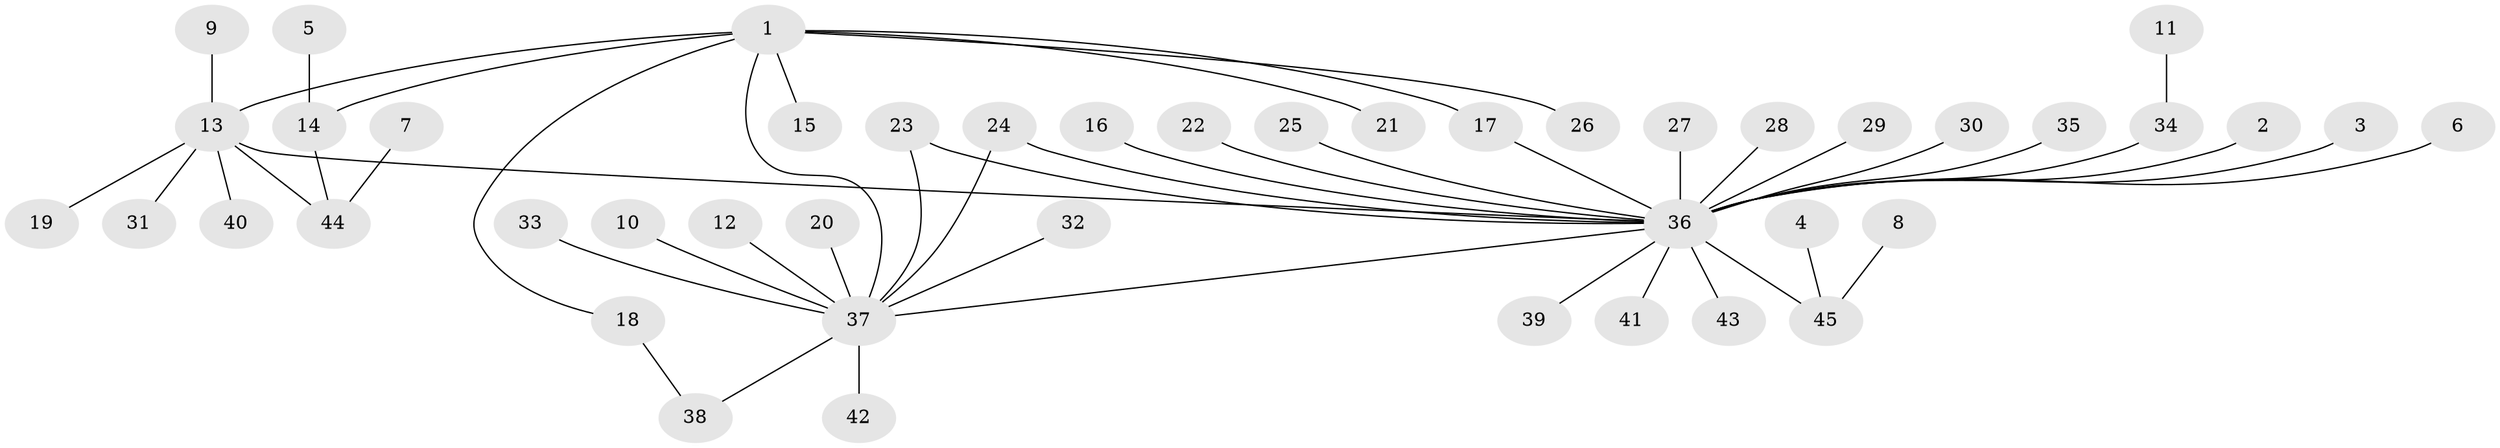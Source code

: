 // original degree distribution, {10: 0.011235955056179775, 17: 0.011235955056179775, 3: 0.07865168539325842, 5: 0.056179775280898875, 9: 0.02247191011235955, 4: 0.02247191011235955, 1: 0.6179775280898876, 2: 0.16853932584269662, 6: 0.011235955056179775}
// Generated by graph-tools (version 1.1) at 2025/49/03/09/25 03:49:49]
// undirected, 45 vertices, 50 edges
graph export_dot {
graph [start="1"]
  node [color=gray90,style=filled];
  1;
  2;
  3;
  4;
  5;
  6;
  7;
  8;
  9;
  10;
  11;
  12;
  13;
  14;
  15;
  16;
  17;
  18;
  19;
  20;
  21;
  22;
  23;
  24;
  25;
  26;
  27;
  28;
  29;
  30;
  31;
  32;
  33;
  34;
  35;
  36;
  37;
  38;
  39;
  40;
  41;
  42;
  43;
  44;
  45;
  1 -- 13 [weight=1.0];
  1 -- 14 [weight=1.0];
  1 -- 15 [weight=1.0];
  1 -- 17 [weight=1.0];
  1 -- 18 [weight=1.0];
  1 -- 21 [weight=1.0];
  1 -- 26 [weight=1.0];
  1 -- 37 [weight=1.0];
  2 -- 36 [weight=1.0];
  3 -- 36 [weight=1.0];
  4 -- 45 [weight=1.0];
  5 -- 14 [weight=1.0];
  6 -- 36 [weight=1.0];
  7 -- 44 [weight=1.0];
  8 -- 45 [weight=1.0];
  9 -- 13 [weight=1.0];
  10 -- 37 [weight=1.0];
  11 -- 34 [weight=1.0];
  12 -- 37 [weight=1.0];
  13 -- 19 [weight=1.0];
  13 -- 31 [weight=1.0];
  13 -- 36 [weight=1.0];
  13 -- 40 [weight=1.0];
  13 -- 44 [weight=1.0];
  14 -- 44 [weight=1.0];
  16 -- 36 [weight=1.0];
  17 -- 36 [weight=1.0];
  18 -- 38 [weight=1.0];
  20 -- 37 [weight=1.0];
  22 -- 36 [weight=1.0];
  23 -- 36 [weight=1.0];
  23 -- 37 [weight=1.0];
  24 -- 36 [weight=1.0];
  24 -- 37 [weight=1.0];
  25 -- 36 [weight=1.0];
  27 -- 36 [weight=1.0];
  28 -- 36 [weight=1.0];
  29 -- 36 [weight=1.0];
  30 -- 36 [weight=1.0];
  32 -- 37 [weight=1.0];
  33 -- 37 [weight=1.0];
  34 -- 36 [weight=1.0];
  35 -- 36 [weight=1.0];
  36 -- 37 [weight=1.0];
  36 -- 39 [weight=1.0];
  36 -- 41 [weight=1.0];
  36 -- 43 [weight=1.0];
  36 -- 45 [weight=1.0];
  37 -- 38 [weight=1.0];
  37 -- 42 [weight=2.0];
}
